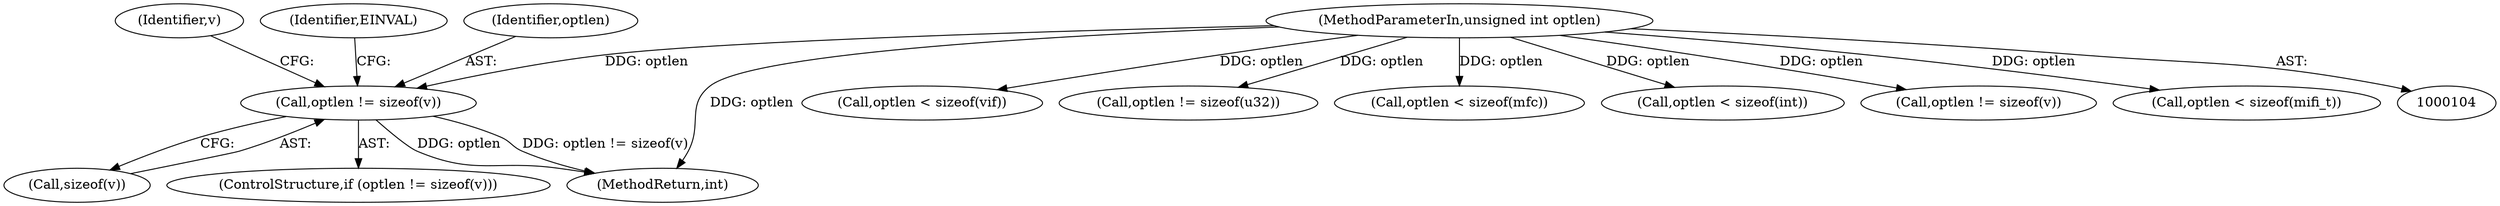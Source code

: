 digraph "0_linux_99253eb750fda6a644d5188fb26c43bad8d5a745_0@API" {
"1000332" [label="(Call,optlen != sizeof(v))"];
"1000108" [label="(MethodParameterIn,unsigned int optlen)"];
"1000334" [label="(Call,sizeof(v))"];
"1000189" [label="(Call,optlen < sizeof(vif))"];
"1000341" [label="(Identifier,v)"];
"1000408" [label="(Call,optlen != sizeof(u32))"];
"1000269" [label="(Call,optlen < sizeof(mfc))"];
"1000172" [label="(Call,optlen < sizeof(int))"];
"1000331" [label="(ControlStructure,if (optlen != sizeof(v)))"];
"1000338" [label="(Identifier,EINVAL)"];
"1000333" [label="(Identifier,optlen)"];
"1000470" [label="(MethodReturn,int)"];
"1000359" [label="(Call,optlen != sizeof(v))"];
"1000233" [label="(Call,optlen < sizeof(mifi_t))"];
"1000108" [label="(MethodParameterIn,unsigned int optlen)"];
"1000332" [label="(Call,optlen != sizeof(v))"];
"1000332" -> "1000331"  [label="AST: "];
"1000332" -> "1000334"  [label="CFG: "];
"1000333" -> "1000332"  [label="AST: "];
"1000334" -> "1000332"  [label="AST: "];
"1000338" -> "1000332"  [label="CFG: "];
"1000341" -> "1000332"  [label="CFG: "];
"1000332" -> "1000470"  [label="DDG: optlen"];
"1000332" -> "1000470"  [label="DDG: optlen != sizeof(v)"];
"1000108" -> "1000332"  [label="DDG: optlen"];
"1000108" -> "1000104"  [label="AST: "];
"1000108" -> "1000470"  [label="DDG: optlen"];
"1000108" -> "1000172"  [label="DDG: optlen"];
"1000108" -> "1000189"  [label="DDG: optlen"];
"1000108" -> "1000233"  [label="DDG: optlen"];
"1000108" -> "1000269"  [label="DDG: optlen"];
"1000108" -> "1000359"  [label="DDG: optlen"];
"1000108" -> "1000408"  [label="DDG: optlen"];
}
